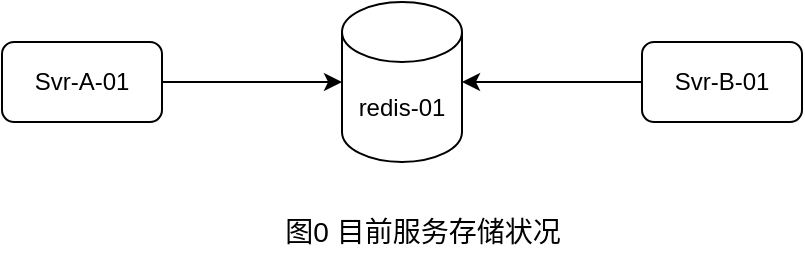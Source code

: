 <mxfile>
    <diagram id="aTmyUwazJOv9AOSmKgip" name="第 1 页">
        <mxGraphModel dx="1186" dy="683" grid="1" gridSize="10" guides="1" tooltips="1" connect="1" arrows="1" fold="1" page="1" pageScale="1" pageWidth="1169" pageHeight="827" math="0" shadow="0">
            <root>
                <mxCell id="0"/>
                <mxCell id="1" parent="0"/>
                <mxCell id="11" value="" style="edgeStyle=none;html=1;fontSize=14;" edge="1" parent="1" source="2" target="4">
                    <mxGeometry relative="1" as="geometry"/>
                </mxCell>
                <mxCell id="2" value="Svr-A-01" style="rounded=1;whiteSpace=wrap;html=1;" parent="1" vertex="1">
                    <mxGeometry x="200" y="240" width="80" height="40" as="geometry"/>
                </mxCell>
                <mxCell id="12" value="" style="edgeStyle=none;html=1;fontSize=14;" edge="1" parent="1" source="3" target="4">
                    <mxGeometry relative="1" as="geometry"/>
                </mxCell>
                <mxCell id="3" value="Svr-B-01" style="rounded=1;whiteSpace=wrap;html=1;" parent="1" vertex="1">
                    <mxGeometry x="520" y="240" width="80" height="40" as="geometry"/>
                </mxCell>
                <mxCell id="4" value="redis-01" style="shape=cylinder3;whiteSpace=wrap;html=1;boundedLbl=1;backgroundOutline=1;size=15;" parent="1" vertex="1">
                    <mxGeometry x="370" y="220" width="60" height="80" as="geometry"/>
                </mxCell>
                <mxCell id="8" value="图0 目前服务存储状况" style="text;html=1;align=center;verticalAlign=middle;resizable=0;points=[];autosize=1;strokeColor=none;fillColor=none;fontSize=14;" vertex="1" parent="1">
                    <mxGeometry x="330" y="320" width="160" height="30" as="geometry"/>
                </mxCell>
            </root>
        </mxGraphModel>
    </diagram>
</mxfile>